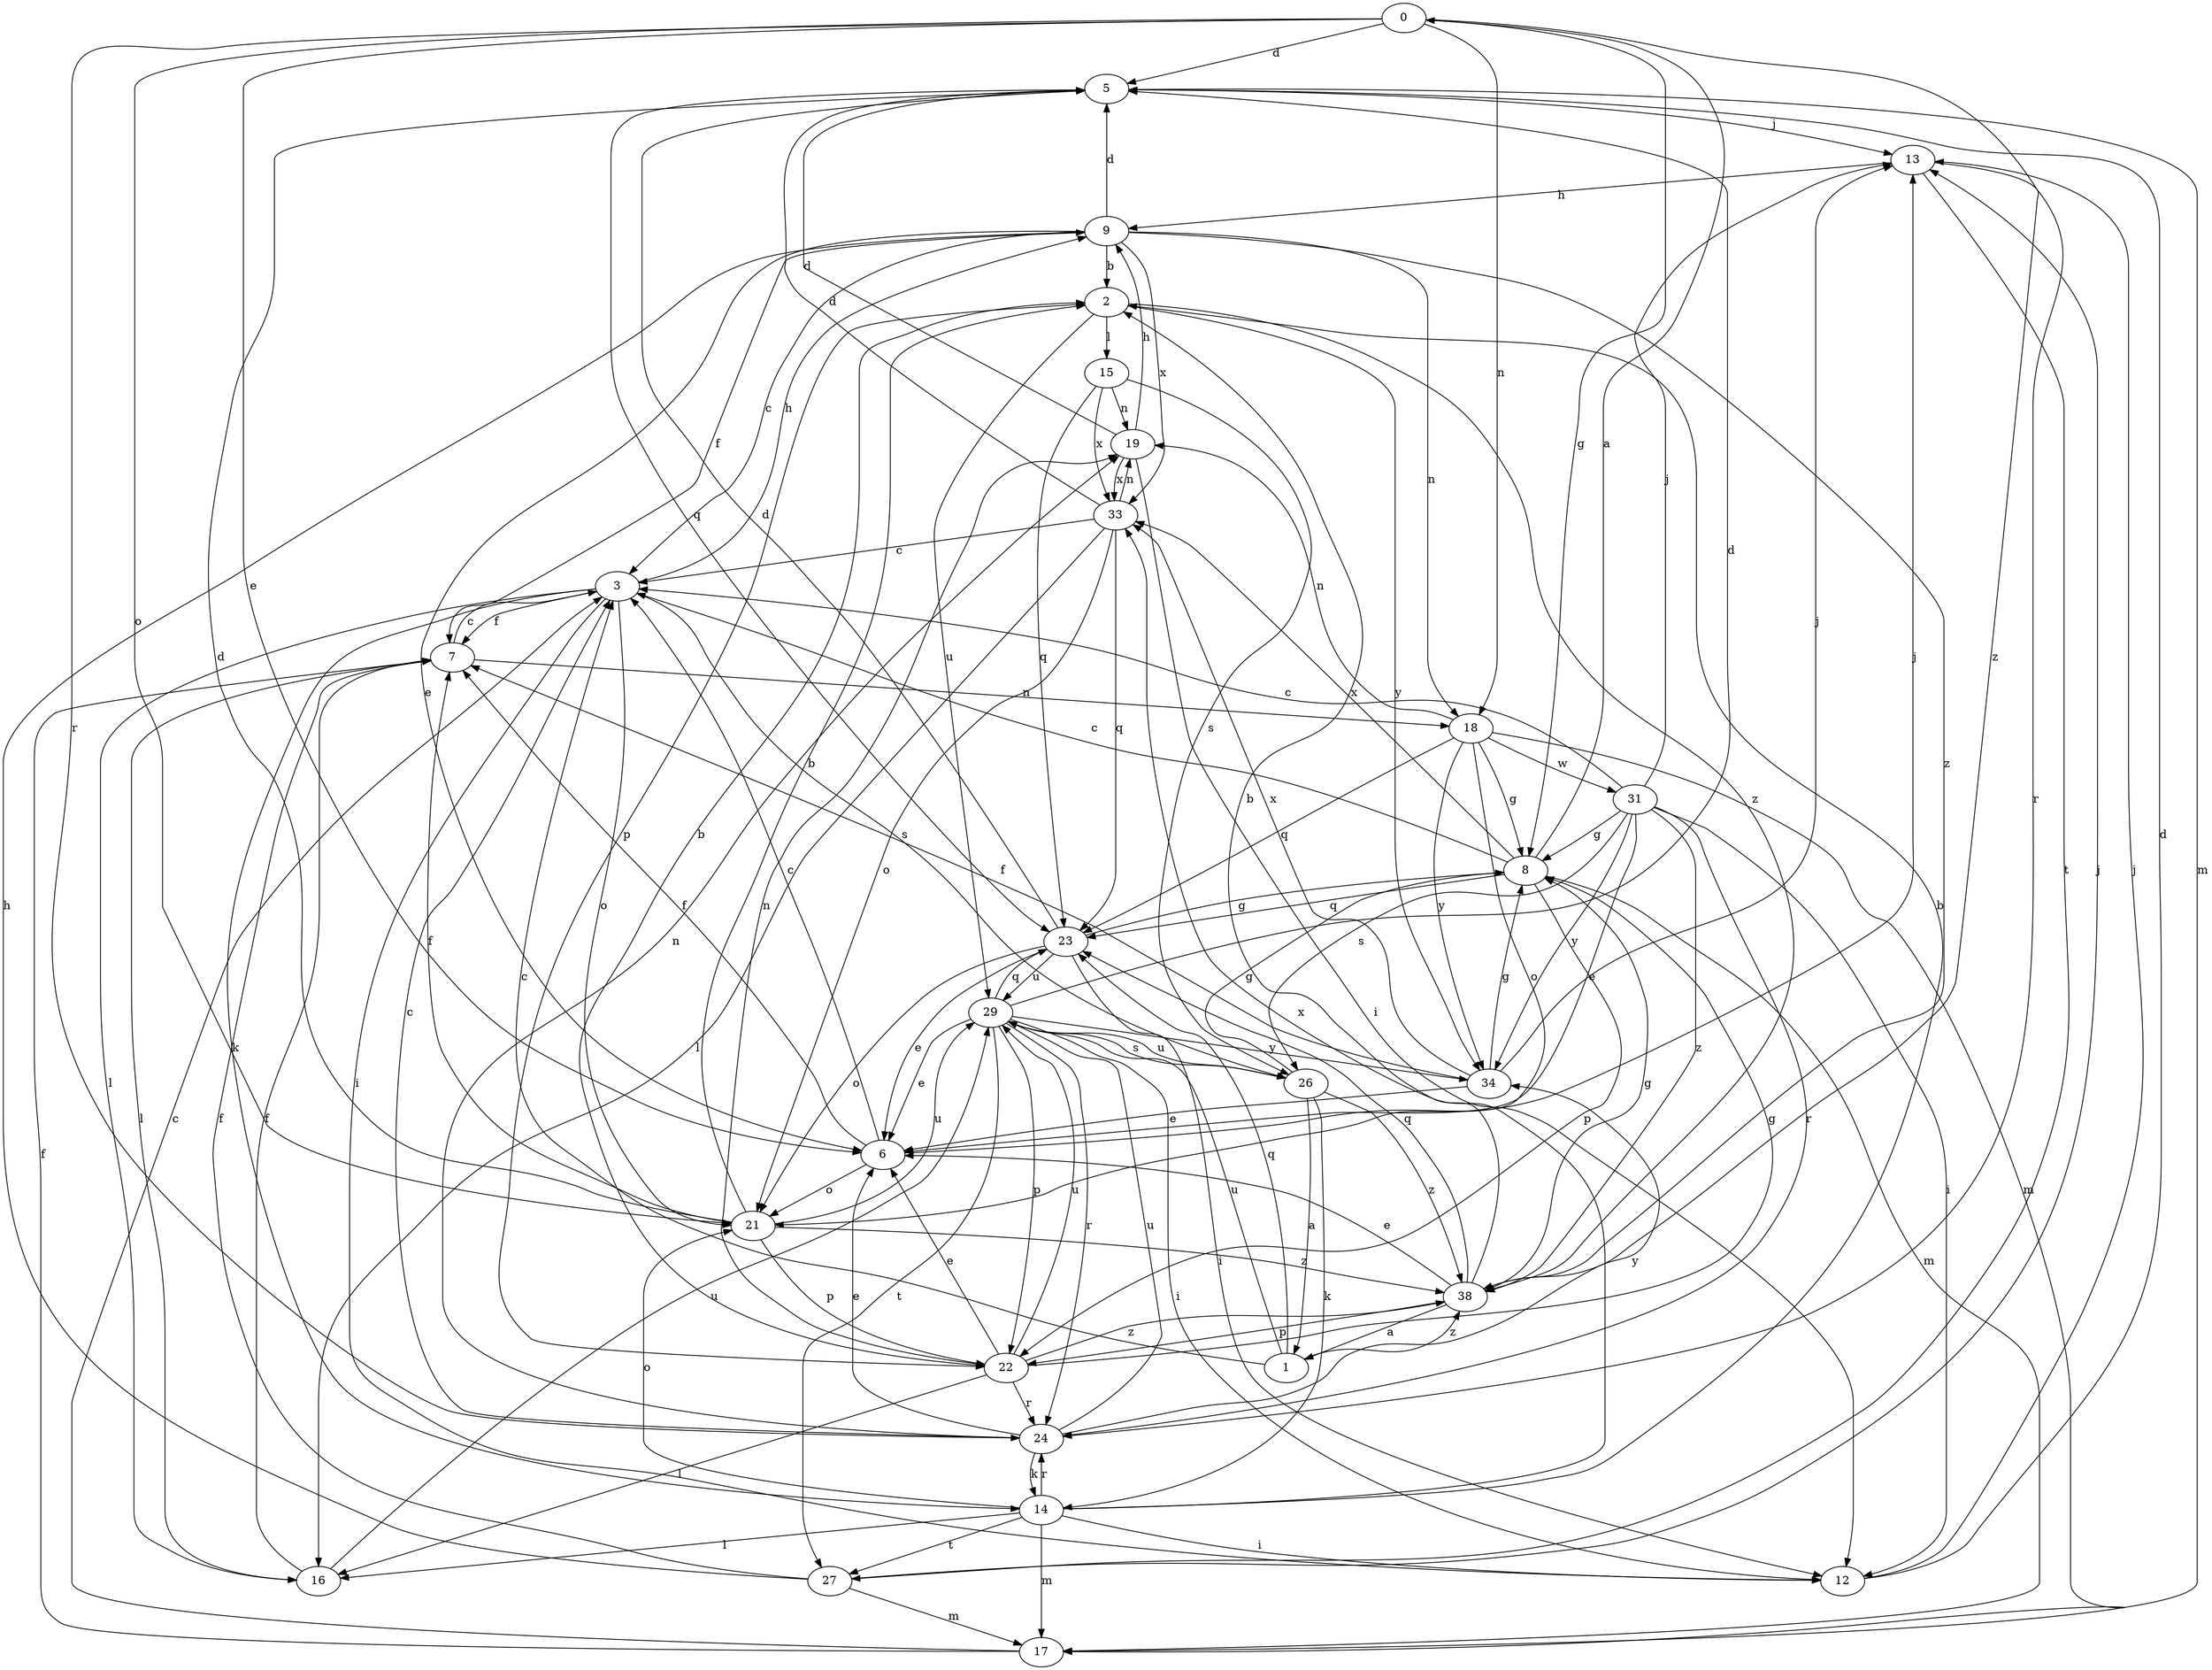 strict digraph  {
0;
1;
2;
3;
5;
6;
7;
8;
9;
12;
13;
14;
15;
16;
17;
18;
19;
21;
22;
23;
24;
26;
27;
29;
31;
33;
34;
38;
0 -> 5  [label=d];
0 -> 6  [label=e];
0 -> 8  [label=g];
0 -> 18  [label=n];
0 -> 21  [label=o];
0 -> 24  [label=r];
0 -> 38  [label=z];
1 -> 3  [label=c];
1 -> 23  [label=q];
1 -> 29  [label=u];
1 -> 38  [label=z];
2 -> 15  [label=l];
2 -> 22  [label=p];
2 -> 29  [label=u];
2 -> 34  [label=y];
2 -> 38  [label=z];
3 -> 7  [label=f];
3 -> 9  [label=h];
3 -> 12  [label=i];
3 -> 14  [label=k];
3 -> 16  [label=l];
3 -> 21  [label=o];
3 -> 26  [label=s];
5 -> 13  [label=j];
5 -> 17  [label=m];
5 -> 23  [label=q];
6 -> 3  [label=c];
6 -> 7  [label=f];
6 -> 13  [label=j];
6 -> 21  [label=o];
7 -> 3  [label=c];
7 -> 16  [label=l];
7 -> 18  [label=n];
8 -> 0  [label=a];
8 -> 3  [label=c];
8 -> 17  [label=m];
8 -> 22  [label=p];
8 -> 23  [label=q];
8 -> 33  [label=x];
9 -> 2  [label=b];
9 -> 3  [label=c];
9 -> 5  [label=d];
9 -> 6  [label=e];
9 -> 7  [label=f];
9 -> 18  [label=n];
9 -> 33  [label=x];
9 -> 38  [label=z];
12 -> 5  [label=d];
12 -> 13  [label=j];
13 -> 9  [label=h];
13 -> 24  [label=r];
13 -> 27  [label=t];
14 -> 2  [label=b];
14 -> 12  [label=i];
14 -> 16  [label=l];
14 -> 17  [label=m];
14 -> 21  [label=o];
14 -> 24  [label=r];
14 -> 27  [label=t];
14 -> 33  [label=x];
15 -> 19  [label=n];
15 -> 23  [label=q];
15 -> 26  [label=s];
15 -> 33  [label=x];
16 -> 7  [label=f];
16 -> 29  [label=u];
17 -> 3  [label=c];
17 -> 7  [label=f];
18 -> 8  [label=g];
18 -> 17  [label=m];
18 -> 19  [label=n];
18 -> 21  [label=o];
18 -> 23  [label=q];
18 -> 31  [label=w];
18 -> 34  [label=y];
19 -> 5  [label=d];
19 -> 9  [label=h];
19 -> 12  [label=i];
19 -> 33  [label=x];
21 -> 2  [label=b];
21 -> 5  [label=d];
21 -> 7  [label=f];
21 -> 22  [label=p];
21 -> 29  [label=u];
21 -> 38  [label=z];
22 -> 2  [label=b];
22 -> 6  [label=e];
22 -> 8  [label=g];
22 -> 16  [label=l];
22 -> 19  [label=n];
22 -> 24  [label=r];
22 -> 29  [label=u];
22 -> 38  [label=z];
23 -> 5  [label=d];
23 -> 6  [label=e];
23 -> 8  [label=g];
23 -> 12  [label=i];
23 -> 21  [label=o];
23 -> 29  [label=u];
24 -> 3  [label=c];
24 -> 6  [label=e];
24 -> 14  [label=k];
24 -> 19  [label=n];
24 -> 29  [label=u];
24 -> 34  [label=y];
26 -> 1  [label=a];
26 -> 8  [label=g];
26 -> 14  [label=k];
26 -> 29  [label=u];
26 -> 38  [label=z];
27 -> 7  [label=f];
27 -> 9  [label=h];
27 -> 13  [label=j];
27 -> 17  [label=m];
29 -> 5  [label=d];
29 -> 6  [label=e];
29 -> 12  [label=i];
29 -> 22  [label=p];
29 -> 23  [label=q];
29 -> 24  [label=r];
29 -> 26  [label=s];
29 -> 27  [label=t];
29 -> 34  [label=y];
31 -> 3  [label=c];
31 -> 6  [label=e];
31 -> 8  [label=g];
31 -> 12  [label=i];
31 -> 13  [label=j];
31 -> 24  [label=r];
31 -> 26  [label=s];
31 -> 34  [label=y];
31 -> 38  [label=z];
33 -> 3  [label=c];
33 -> 5  [label=d];
33 -> 16  [label=l];
33 -> 19  [label=n];
33 -> 21  [label=o];
33 -> 23  [label=q];
34 -> 6  [label=e];
34 -> 7  [label=f];
34 -> 8  [label=g];
34 -> 13  [label=j];
34 -> 33  [label=x];
38 -> 1  [label=a];
38 -> 2  [label=b];
38 -> 6  [label=e];
38 -> 8  [label=g];
38 -> 22  [label=p];
38 -> 23  [label=q];
}
